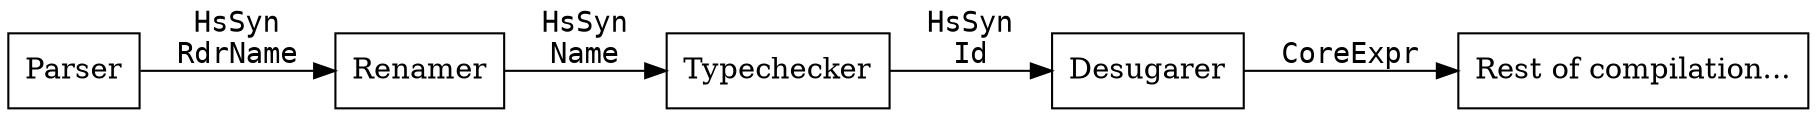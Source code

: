 digraph G {
rankdir=LR;
parse[label="Parser",shape="box"];
rename[label="Renamer",shape="box"];
typecheck[label="Typechecker",shape="box"];
desugar[label="Desugarer",shape="box"];
core[label="Rest of compilation...",shape="box"];

parse-> rename  [label="HsSyn\nRdrName",fontname="Courier"];
rename -> typecheck [label="HsSyn\nName",fontname="Courier"];
typecheck -> desugar [label="HsSyn\nId",fontname="Courier"];
desugar -> core [label="CoreExpr",fontname="Courier"];

}